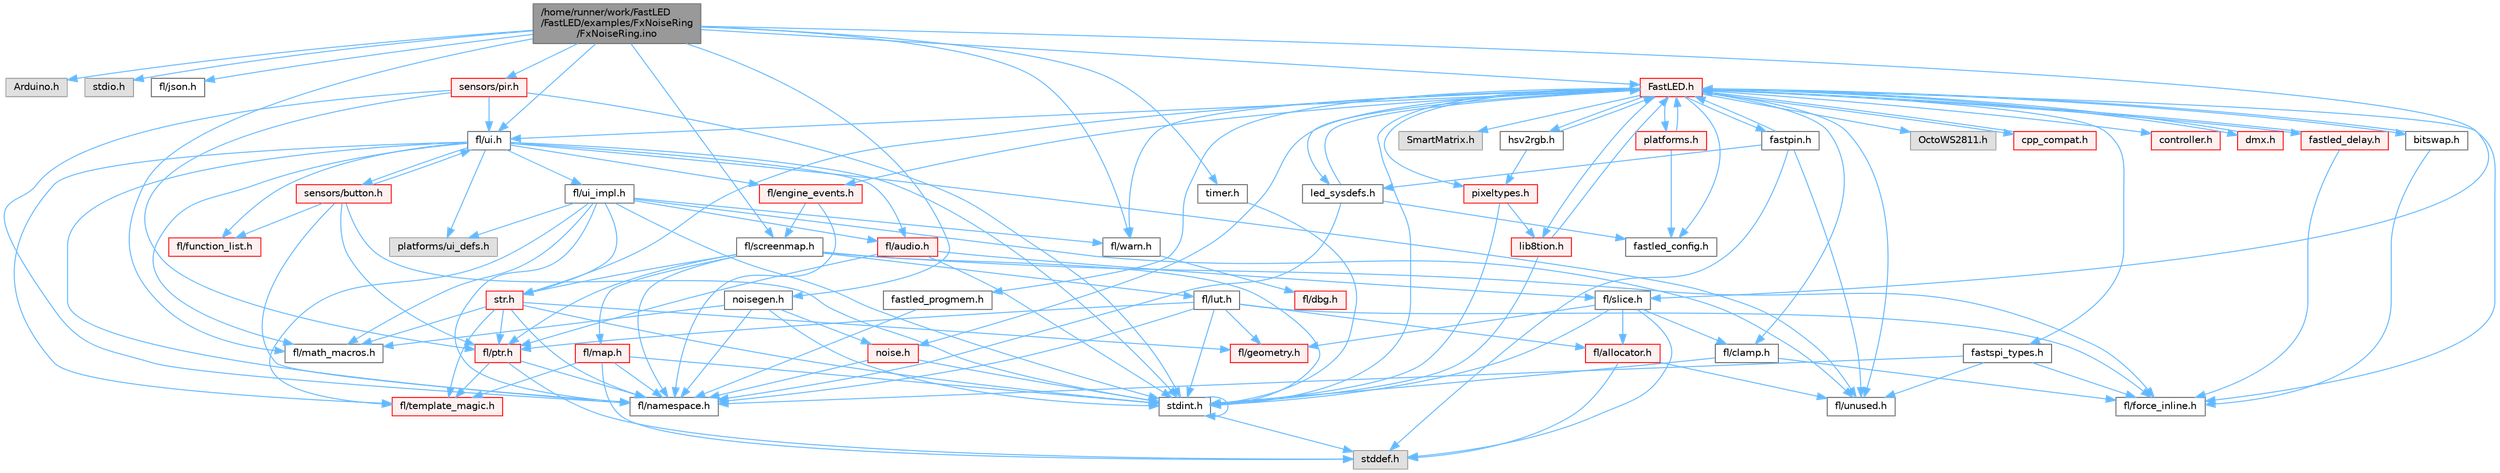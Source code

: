digraph "/home/runner/work/FastLED/FastLED/examples/FxNoiseRing/FxNoiseRing.ino"
{
 // INTERACTIVE_SVG=YES
 // LATEX_PDF_SIZE
  bgcolor="transparent";
  edge [fontname=Helvetica,fontsize=10,labelfontname=Helvetica,labelfontsize=10];
  node [fontname=Helvetica,fontsize=10,shape=box,height=0.2,width=0.4];
  Node1 [id="Node000001",label="/home/runner/work/FastLED\l/FastLED/examples/FxNoiseRing\l/FxNoiseRing.ino",height=0.2,width=0.4,color="gray40", fillcolor="grey60", style="filled", fontcolor="black",tooltip=" "];
  Node1 -> Node2 [id="edge1_Node000001_Node000002",color="steelblue1",style="solid",tooltip=" "];
  Node2 [id="Node000002",label="Arduino.h",height=0.2,width=0.4,color="grey60", fillcolor="#E0E0E0", style="filled",tooltip=" "];
  Node1 -> Node3 [id="edge2_Node000001_Node000003",color="steelblue1",style="solid",tooltip=" "];
  Node3 [id="Node000003",label="stdio.h",height=0.2,width=0.4,color="grey60", fillcolor="#E0E0E0", style="filled",tooltip=" "];
  Node1 -> Node4 [id="edge3_Node000001_Node000004",color="steelblue1",style="solid",tooltip=" "];
  Node4 [id="Node000004",label="fl/json.h",height=0.2,width=0.4,color="grey40", fillcolor="white", style="filled",URL="$d7/d91/fl_2json_8h.html",tooltip=" "];
  Node1 -> Node5 [id="edge4_Node000001_Node000005",color="steelblue1",style="solid",tooltip=" "];
  Node5 [id="Node000005",label="fl/math_macros.h",height=0.2,width=0.4,color="grey40", fillcolor="white", style="filled",URL="$d8/db8/math__macros_8h.html",tooltip=" "];
  Node1 -> Node6 [id="edge5_Node000001_Node000006",color="steelblue1",style="solid",tooltip=" "];
  Node6 [id="Node000006",label="fl/warn.h",height=0.2,width=0.4,color="grey40", fillcolor="white", style="filled",URL="$de/d77/warn_8h.html",tooltip=" "];
  Node6 -> Node7 [id="edge6_Node000006_Node000007",color="steelblue1",style="solid",tooltip=" "];
  Node7 [id="Node000007",label="fl/dbg.h",height=0.2,width=0.4,color="red", fillcolor="#FFF0F0", style="filled",URL="$d6/d01/dbg_8h.html",tooltip=" "];
  Node1 -> Node35 [id="edge7_Node000001_Node000035",color="steelblue1",style="solid",tooltip=" "];
  Node35 [id="Node000035",label="noisegen.h",height=0.2,width=0.4,color="grey40", fillcolor="white", style="filled",URL="$d8/d10/noisegen_8h.html",tooltip="Noise generation classes."];
  Node35 -> Node10 [id="edge8_Node000035_Node000010",color="steelblue1",style="solid",tooltip=" "];
  Node10 [id="Node000010",label="stdint.h",height=0.2,width=0.4,color="grey40", fillcolor="white", style="filled",URL="$df/dd8/stdint_8h.html",tooltip=" "];
  Node10 -> Node11 [id="edge9_Node000010_Node000011",color="steelblue1",style="solid",tooltip=" "];
  Node11 [id="Node000011",label="stddef.h",height=0.2,width=0.4,color="grey60", fillcolor="#E0E0E0", style="filled",tooltip=" "];
  Node10 -> Node10 [id="edge10_Node000010_Node000010",color="steelblue1",style="solid",tooltip=" "];
  Node35 -> Node36 [id="edge11_Node000035_Node000036",color="steelblue1",style="solid",tooltip=" "];
  Node36 [id="Node000036",label="noise.h",height=0.2,width=0.4,color="red", fillcolor="#FFF0F0", style="filled",URL="$d1/d31/noise_8h.html",tooltip="Functions to generate and fill arrays with noise."];
  Node36 -> Node10 [id="edge12_Node000036_Node000010",color="steelblue1",style="solid",tooltip=" "];
  Node36 -> Node13 [id="edge13_Node000036_Node000013",color="steelblue1",style="solid",tooltip=" "];
  Node13 [id="Node000013",label="fl/namespace.h",height=0.2,width=0.4,color="grey40", fillcolor="white", style="filled",URL="$df/d2a/namespace_8h.html",tooltip="Implements the FastLED namespace macros."];
  Node35 -> Node5 [id="edge14_Node000035_Node000005",color="steelblue1",style="solid",tooltip=" "];
  Node35 -> Node13 [id="edge15_Node000035_Node000013",color="steelblue1",style="solid",tooltip=" "];
  Node1 -> Node38 [id="edge16_Node000001_Node000038",color="steelblue1",style="solid",tooltip=" "];
  Node38 [id="Node000038",label="fl/screenmap.h",height=0.2,width=0.4,color="grey40", fillcolor="white", style="filled",URL="$d7/d97/screenmap_8h.html",tooltip=" "];
  Node38 -> Node10 [id="edge17_Node000038_Node000010",color="steelblue1",style="solid",tooltip=" "];
  Node38 -> Node16 [id="edge18_Node000038_Node000016",color="steelblue1",style="solid",tooltip=" "];
  Node16 [id="Node000016",label="fl/force_inline.h",height=0.2,width=0.4,color="grey40", fillcolor="white", style="filled",URL="$d4/d64/force__inline_8h.html",tooltip=" "];
  Node38 -> Node39 [id="edge19_Node000038_Node000039",color="steelblue1",style="solid",tooltip=" "];
  Node39 [id="Node000039",label="fl/lut.h",height=0.2,width=0.4,color="grey40", fillcolor="white", style="filled",URL="$db/d54/lut_8h.html",tooltip=" "];
  Node39 -> Node27 [id="edge20_Node000039_Node000027",color="steelblue1",style="solid",tooltip=" "];
  Node27 [id="Node000027",label="fl/allocator.h",height=0.2,width=0.4,color="red", fillcolor="#FFF0F0", style="filled",URL="$da/da9/allocator_8h.html",tooltip=" "];
  Node27 -> Node11 [id="edge21_Node000027_Node000011",color="steelblue1",style="solid",tooltip=" "];
  Node27 -> Node30 [id="edge22_Node000027_Node000030",color="steelblue1",style="solid",tooltip=" "];
  Node30 [id="Node000030",label="fl/unused.h",height=0.2,width=0.4,color="grey40", fillcolor="white", style="filled",URL="$d8/d4b/unused_8h.html",tooltip=" "];
  Node39 -> Node16 [id="edge23_Node000039_Node000016",color="steelblue1",style="solid",tooltip=" "];
  Node39 -> Node25 [id="edge24_Node000039_Node000025",color="steelblue1",style="solid",tooltip=" "];
  Node25 [id="Node000025",label="fl/ptr.h",height=0.2,width=0.4,color="red", fillcolor="#FFF0F0", style="filled",URL="$dd/d98/ptr_8h.html",tooltip=" "];
  Node25 -> Node11 [id="edge25_Node000025_Node000011",color="steelblue1",style="solid",tooltip=" "];
  Node25 -> Node13 [id="edge26_Node000025_Node000013",color="steelblue1",style="solid",tooltip=" "];
  Node25 -> Node17 [id="edge27_Node000025_Node000017",color="steelblue1",style="solid",tooltip=" "];
  Node17 [id="Node000017",label="fl/template_magic.h",height=0.2,width=0.4,color="red", fillcolor="#FFF0F0", style="filled",URL="$d8/d0c/template__magic_8h.html",tooltip=" "];
  Node39 -> Node10 [id="edge28_Node000039_Node000010",color="steelblue1",style="solid",tooltip=" "];
  Node39 -> Node21 [id="edge29_Node000039_Node000021",color="steelblue1",style="solid",tooltip=" "];
  Node21 [id="Node000021",label="fl/geometry.h",height=0.2,width=0.4,color="red", fillcolor="#FFF0F0", style="filled",URL="$d4/d67/geometry_8h.html",tooltip=" "];
  Node39 -> Node13 [id="edge30_Node000039_Node000013",color="steelblue1",style="solid",tooltip=" "];
  Node38 -> Node25 [id="edge31_Node000038_Node000025",color="steelblue1",style="solid",tooltip=" "];
  Node38 -> Node40 [id="edge32_Node000038_Node000040",color="steelblue1",style="solid",tooltip=" "];
  Node40 [id="Node000040",label="fl/map.h",height=0.2,width=0.4,color="red", fillcolor="#FFF0F0", style="filled",URL="$dc/db7/map_8h.html",tooltip=" "];
  Node40 -> Node11 [id="edge33_Node000040_Node000011",color="steelblue1",style="solid",tooltip=" "];
  Node40 -> Node10 [id="edge34_Node000040_Node000010",color="steelblue1",style="solid",tooltip=" "];
  Node40 -> Node13 [id="edge35_Node000040_Node000013",color="steelblue1",style="solid",tooltip=" "];
  Node40 -> Node17 [id="edge36_Node000040_Node000017",color="steelblue1",style="solid",tooltip=" "];
  Node38 -> Node13 [id="edge37_Node000038_Node000013",color="steelblue1",style="solid",tooltip=" "];
  Node38 -> Node19 [id="edge38_Node000038_Node000019",color="steelblue1",style="solid",tooltip=" "];
  Node19 [id="Node000019",label="str.h",height=0.2,width=0.4,color="red", fillcolor="#FFF0F0", style="filled",URL="$d1/d93/str_8h.html",tooltip=" "];
  Node19 -> Node10 [id="edge39_Node000019_Node000010",color="steelblue1",style="solid",tooltip=" "];
  Node19 -> Node21 [id="edge40_Node000019_Node000021",color="steelblue1",style="solid",tooltip=" "];
  Node19 -> Node5 [id="edge41_Node000019_Node000005",color="steelblue1",style="solid",tooltip=" "];
  Node19 -> Node13 [id="edge42_Node000019_Node000013",color="steelblue1",style="solid",tooltip=" "];
  Node19 -> Node25 [id="edge43_Node000019_Node000025",color="steelblue1",style="solid",tooltip=" "];
  Node19 -> Node17 [id="edge44_Node000019_Node000017",color="steelblue1",style="solid",tooltip=" "];
  Node1 -> Node44 [id="edge45_Node000001_Node000044",color="steelblue1",style="solid",tooltip=" "];
  Node44 [id="Node000044",label="fl/slice.h",height=0.2,width=0.4,color="grey40", fillcolor="white", style="filled",URL="$d0/d48/slice_8h.html",tooltip=" "];
  Node44 -> Node11 [id="edge46_Node000044_Node000011",color="steelblue1",style="solid",tooltip=" "];
  Node44 -> Node10 [id="edge47_Node000044_Node000010",color="steelblue1",style="solid",tooltip=" "];
  Node44 -> Node23 [id="edge48_Node000044_Node000023",color="steelblue1",style="solid",tooltip=" "];
  Node23 [id="Node000023",label="fl/clamp.h",height=0.2,width=0.4,color="grey40", fillcolor="white", style="filled",URL="$d6/dd3/clamp_8h.html",tooltip=" "];
  Node23 -> Node10 [id="edge49_Node000023_Node000010",color="steelblue1",style="solid",tooltip=" "];
  Node23 -> Node16 [id="edge50_Node000023_Node000016",color="steelblue1",style="solid",tooltip=" "];
  Node44 -> Node21 [id="edge51_Node000044_Node000021",color="steelblue1",style="solid",tooltip=" "];
  Node44 -> Node27 [id="edge52_Node000044_Node000027",color="steelblue1",style="solid",tooltip=" "];
  Node1 -> Node45 [id="edge53_Node000001_Node000045",color="steelblue1",style="solid",tooltip=" "];
  Node45 [id="Node000045",label="fl/ui.h",height=0.2,width=0.4,color="grey40", fillcolor="white", style="filled",URL="$d9/d3b/ui_8h.html",tooltip=" "];
  Node45 -> Node10 [id="edge54_Node000045_Node000010",color="steelblue1",style="solid",tooltip=" "];
  Node45 -> Node46 [id="edge55_Node000045_Node000046",color="steelblue1",style="solid",tooltip=" "];
  Node46 [id="Node000046",label="fl/audio.h",height=0.2,width=0.4,color="red", fillcolor="#FFF0F0", style="filled",URL="$da/d09/audio_8h.html",tooltip=" "];
  Node46 -> Node25 [id="edge56_Node000046_Node000025",color="steelblue1",style="solid",tooltip=" "];
  Node46 -> Node44 [id="edge57_Node000046_Node000044",color="steelblue1",style="solid",tooltip=" "];
  Node46 -> Node10 [id="edge58_Node000046_Node000010",color="steelblue1",style="solid",tooltip=" "];
  Node45 -> Node48 [id="edge59_Node000045_Node000048",color="steelblue1",style="solid",tooltip=" "];
  Node48 [id="Node000048",label="fl/engine_events.h",height=0.2,width=0.4,color="red", fillcolor="#FFF0F0", style="filled",URL="$db/dc0/engine__events_8h.html",tooltip=" "];
  Node48 -> Node13 [id="edge60_Node000048_Node000013",color="steelblue1",style="solid",tooltip=" "];
  Node48 -> Node38 [id="edge61_Node000048_Node000038",color="steelblue1",style="solid",tooltip=" "];
  Node45 -> Node52 [id="edge62_Node000045_Node000052",color="steelblue1",style="solid",tooltip=" "];
  Node52 [id="Node000052",label="fl/function_list.h",height=0.2,width=0.4,color="red", fillcolor="#FFF0F0", style="filled",URL="$d0/d64/function__list_8h.html",tooltip=" "];
  Node45 -> Node5 [id="edge63_Node000045_Node000005",color="steelblue1",style="solid",tooltip=" "];
  Node45 -> Node13 [id="edge64_Node000045_Node000013",color="steelblue1",style="solid",tooltip=" "];
  Node45 -> Node17 [id="edge65_Node000045_Node000017",color="steelblue1",style="solid",tooltip=" "];
  Node45 -> Node54 [id="edge66_Node000045_Node000054",color="steelblue1",style="solid",tooltip=" "];
  Node54 [id="Node000054",label="fl/ui_impl.h",height=0.2,width=0.4,color="grey40", fillcolor="white", style="filled",URL="$d6/dc0/ui__impl_8h.html",tooltip=" "];
  Node54 -> Node10 [id="edge67_Node000054_Node000010",color="steelblue1",style="solid",tooltip=" "];
  Node54 -> Node46 [id="edge68_Node000054_Node000046",color="steelblue1",style="solid",tooltip=" "];
  Node54 -> Node5 [id="edge69_Node000054_Node000005",color="steelblue1",style="solid",tooltip=" "];
  Node54 -> Node13 [id="edge70_Node000054_Node000013",color="steelblue1",style="solid",tooltip=" "];
  Node54 -> Node19 [id="edge71_Node000054_Node000019",color="steelblue1",style="solid",tooltip=" "];
  Node54 -> Node17 [id="edge72_Node000054_Node000017",color="steelblue1",style="solid",tooltip=" "];
  Node54 -> Node30 [id="edge73_Node000054_Node000030",color="steelblue1",style="solid",tooltip=" "];
  Node54 -> Node6 [id="edge74_Node000054_Node000006",color="steelblue1",style="solid",tooltip=" "];
  Node54 -> Node55 [id="edge75_Node000054_Node000055",color="steelblue1",style="solid",tooltip=" "];
  Node55 [id="Node000055",label="platforms/ui_defs.h",height=0.2,width=0.4,color="grey60", fillcolor="#E0E0E0", style="filled",tooltip=" "];
  Node45 -> Node30 [id="edge76_Node000045_Node000030",color="steelblue1",style="solid",tooltip=" "];
  Node45 -> Node55 [id="edge77_Node000045_Node000055",color="steelblue1",style="solid",tooltip=" "];
  Node45 -> Node56 [id="edge78_Node000045_Node000056",color="steelblue1",style="solid",tooltip=" "];
  Node56 [id="Node000056",label="sensors/button.h",height=0.2,width=0.4,color="red", fillcolor="#FFF0F0", style="filled",URL="$d7/d0e/button_8h.html",tooltip=" "];
  Node56 -> Node10 [id="edge79_Node000056_Node000010",color="steelblue1",style="solid",tooltip=" "];
  Node56 -> Node52 [id="edge80_Node000056_Node000052",color="steelblue1",style="solid",tooltip=" "];
  Node56 -> Node13 [id="edge81_Node000056_Node000013",color="steelblue1",style="solid",tooltip=" "];
  Node56 -> Node25 [id="edge82_Node000056_Node000025",color="steelblue1",style="solid",tooltip=" "];
  Node56 -> Node45 [id="edge83_Node000056_Node000045",color="steelblue1",style="solid",tooltip=" "];
  Node1 -> Node58 [id="edge84_Node000001_Node000058",color="steelblue1",style="solid",tooltip=" "];
  Node58 [id="Node000058",label="FastLED.h",height=0.2,width=0.4,color="red", fillcolor="#FFF0F0", style="filled",URL="$db/d97/_fast_l_e_d_8h.html",tooltip="central include file for FastLED, defines the CFastLED class/object"];
  Node58 -> Node10 [id="edge85_Node000058_Node000010",color="steelblue1",style="solid",tooltip=" "];
  Node58 -> Node59 [id="edge86_Node000058_Node000059",color="steelblue1",style="solid",tooltip=" "];
  Node59 [id="Node000059",label="SmartMatrix.h",height=0.2,width=0.4,color="grey60", fillcolor="#E0E0E0", style="filled",tooltip=" "];
  Node58 -> Node60 [id="edge87_Node000058_Node000060",color="steelblue1",style="solid",tooltip=" "];
  Node60 [id="Node000060",label="OctoWS2811.h",height=0.2,width=0.4,color="grey60", fillcolor="#E0E0E0", style="filled",tooltip=" "];
  Node58 -> Node16 [id="edge88_Node000058_Node000016",color="steelblue1",style="solid",tooltip=" "];
  Node58 -> Node61 [id="edge89_Node000058_Node000061",color="steelblue1",style="solid",tooltip=" "];
  Node61 [id="Node000061",label="cpp_compat.h",height=0.2,width=0.4,color="red", fillcolor="#FFF0F0", style="filled",URL="$d9/d13/cpp__compat_8h.html",tooltip="Compatibility functions based on C++ version."];
  Node61 -> Node58 [id="edge90_Node000061_Node000058",color="steelblue1",style="solid",tooltip=" "];
  Node58 -> Node63 [id="edge91_Node000058_Node000063",color="steelblue1",style="solid",tooltip=" "];
  Node63 [id="Node000063",label="fastled_config.h",height=0.2,width=0.4,color="grey40", fillcolor="white", style="filled",URL="$d5/d11/fastled__config_8h.html",tooltip="Contains definitions that can be used to configure FastLED at compile time."];
  Node58 -> Node64 [id="edge92_Node000058_Node000064",color="steelblue1",style="solid",tooltip=" "];
  Node64 [id="Node000064",label="led_sysdefs.h",height=0.2,width=0.4,color="grey40", fillcolor="white", style="filled",URL="$d9/d3e/led__sysdefs_8h.html",tooltip="Determines which platform system definitions to include."];
  Node64 -> Node58 [id="edge93_Node000064_Node000058",color="steelblue1",style="solid",tooltip=" "];
  Node64 -> Node63 [id="edge94_Node000064_Node000063",color="steelblue1",style="solid",tooltip=" "];
  Node64 -> Node13 [id="edge95_Node000064_Node000013",color="steelblue1",style="solid",tooltip=" "];
  Node58 -> Node65 [id="edge96_Node000058_Node000065",color="steelblue1",style="solid",tooltip=" "];
  Node65 [id="Node000065",label="fastled_delay.h",height=0.2,width=0.4,color="red", fillcolor="#FFF0F0", style="filled",URL="$d0/da8/fastled__delay_8h.html",tooltip="Utility functions and classes for managing delay cycles."];
  Node65 -> Node58 [id="edge97_Node000065_Node000058",color="steelblue1",style="solid",tooltip=" "];
  Node65 -> Node16 [id="edge98_Node000065_Node000016",color="steelblue1",style="solid",tooltip=" "];
  Node58 -> Node67 [id="edge99_Node000058_Node000067",color="steelblue1",style="solid",tooltip=" "];
  Node67 [id="Node000067",label="bitswap.h",height=0.2,width=0.4,color="grey40", fillcolor="white", style="filled",URL="$de/ded/bitswap_8h.html",tooltip="Functions for doing a rotation of bits/bytes used by parallel output."];
  Node67 -> Node58 [id="edge100_Node000067_Node000058",color="steelblue1",style="solid",tooltip=" "];
  Node67 -> Node16 [id="edge101_Node000067_Node000016",color="steelblue1",style="solid",tooltip=" "];
  Node58 -> Node68 [id="edge102_Node000058_Node000068",color="steelblue1",style="solid",tooltip=" "];
  Node68 [id="Node000068",label="controller.h",height=0.2,width=0.4,color="red", fillcolor="#FFF0F0", style="filled",URL="$d2/dd9/controller_8h.html",tooltip="deprecated: base definitions used by led controllers for writing out led data"];
  Node58 -> Node88 [id="edge103_Node000058_Node000088",color="steelblue1",style="solid",tooltip=" "];
  Node88 [id="Node000088",label="fastpin.h",height=0.2,width=0.4,color="grey40", fillcolor="white", style="filled",URL="$db/d65/fastpin_8h.html",tooltip="Class base definitions for defining fast pin access."];
  Node88 -> Node58 [id="edge104_Node000088_Node000058",color="steelblue1",style="solid",tooltip=" "];
  Node88 -> Node64 [id="edge105_Node000088_Node000064",color="steelblue1",style="solid",tooltip=" "];
  Node88 -> Node11 [id="edge106_Node000088_Node000011",color="steelblue1",style="solid",tooltip=" "];
  Node88 -> Node30 [id="edge107_Node000088_Node000030",color="steelblue1",style="solid",tooltip=" "];
  Node58 -> Node89 [id="edge108_Node000058_Node000089",color="steelblue1",style="solid",tooltip=" "];
  Node89 [id="Node000089",label="fastspi_types.h",height=0.2,width=0.4,color="grey40", fillcolor="white", style="filled",URL="$d2/ddb/fastspi__types_8h.html",tooltip="Data types and constants used by SPI interfaces."];
  Node89 -> Node16 [id="edge109_Node000089_Node000016",color="steelblue1",style="solid",tooltip=" "];
  Node89 -> Node13 [id="edge110_Node000089_Node000013",color="steelblue1",style="solid",tooltip=" "];
  Node89 -> Node30 [id="edge111_Node000089_Node000030",color="steelblue1",style="solid",tooltip=" "];
  Node58 -> Node90 [id="edge112_Node000058_Node000090",color="steelblue1",style="solid",tooltip=" "];
  Node90 [id="Node000090",label="dmx.h",height=0.2,width=0.4,color="red", fillcolor="#FFF0F0", style="filled",URL="$d3/de1/dmx_8h.html",tooltip="Defines the DMX512-based LED controllers."];
  Node90 -> Node58 [id="edge113_Node000090_Node000058",color="steelblue1",style="solid",tooltip=" "];
  Node58 -> Node93 [id="edge114_Node000058_Node000093",color="steelblue1",style="solid",tooltip=" "];
  Node93 [id="Node000093",label="platforms.h",height=0.2,width=0.4,color="red", fillcolor="#FFF0F0", style="filled",URL="$da/dc9/platforms_8h.html",tooltip="Determines which platforms headers to include."];
  Node93 -> Node58 [id="edge115_Node000093_Node000058",color="steelblue1",style="solid",tooltip=" "];
  Node93 -> Node63 [id="edge116_Node000093_Node000063",color="steelblue1",style="solid",tooltip=" "];
  Node58 -> Node95 [id="edge117_Node000058_Node000095",color="steelblue1",style="solid",tooltip=" "];
  Node95 [id="Node000095",label="fastled_progmem.h",height=0.2,width=0.4,color="grey40", fillcolor="white", style="filled",URL="$df/dab/fastled__progmem_8h.html",tooltip="Wrapper definitions to allow seamless use of PROGMEM in environments that have it."];
  Node95 -> Node13 [id="edge118_Node000095_Node000013",color="steelblue1",style="solid",tooltip=" "];
  Node58 -> Node71 [id="edge119_Node000058_Node000071",color="steelblue1",style="solid",tooltip=" "];
  Node71 [id="Node000071",label="lib8tion.h",height=0.2,width=0.4,color="red", fillcolor="#FFF0F0", style="filled",URL="$df/da5/lib8tion_8h.html",tooltip="Fast, efficient 8-bit math functions specifically designed for high-performance LED programming."];
  Node71 -> Node58 [id="edge120_Node000071_Node000058",color="steelblue1",style="solid",tooltip=" "];
  Node71 -> Node10 [id="edge121_Node000071_Node000010",color="steelblue1",style="solid",tooltip=" "];
  Node58 -> Node70 [id="edge122_Node000058_Node000070",color="steelblue1",style="solid",tooltip=" "];
  Node70 [id="Node000070",label="pixeltypes.h",height=0.2,width=0.4,color="red", fillcolor="#FFF0F0", style="filled",URL="$d2/dba/pixeltypes_8h.html",tooltip="Includes defintions for RGB and HSV pixels."];
  Node70 -> Node10 [id="edge123_Node000070_Node000010",color="steelblue1",style="solid",tooltip=" "];
  Node70 -> Node71 [id="edge124_Node000070_Node000071",color="steelblue1",style="solid",tooltip=" "];
  Node58 -> Node96 [id="edge125_Node000058_Node000096",color="steelblue1",style="solid",tooltip=" "];
  Node96 [id="Node000096",label="hsv2rgb.h",height=0.2,width=0.4,color="grey40", fillcolor="white", style="filled",URL="$de/d9a/hsv2rgb_8h.html",tooltip="Functions to convert from the HSV colorspace to the RGB colorspace."];
  Node96 -> Node58 [id="edge126_Node000096_Node000058",color="steelblue1",style="solid",tooltip=" "];
  Node96 -> Node70 [id="edge127_Node000096_Node000070",color="steelblue1",style="solid",tooltip=" "];
  Node58 -> Node36 [id="edge128_Node000058_Node000036",color="steelblue1",style="solid",tooltip=" "];
  Node58 -> Node48 [id="edge129_Node000058_Node000048",color="steelblue1",style="solid",tooltip=" "];
  Node58 -> Node19 [id="edge130_Node000058_Node000019",color="steelblue1",style="solid",tooltip=" "];
  Node58 -> Node23 [id="edge131_Node000058_Node000023",color="steelblue1",style="solid",tooltip=" "];
  Node58 -> Node6 [id="edge132_Node000058_Node000006",color="steelblue1",style="solid",tooltip=" "];
  Node58 -> Node30 [id="edge133_Node000058_Node000030",color="steelblue1",style="solid",tooltip=" "];
  Node58 -> Node45 [id="edge134_Node000058_Node000045",color="steelblue1",style="solid",tooltip=" "];
  Node1 -> Node111 [id="edge135_Node000001_Node000111",color="steelblue1",style="solid",tooltip=" "];
  Node111 [id="Node000111",label="sensors/pir.h",height=0.2,width=0.4,color="red", fillcolor="#FFF0F0", style="filled",URL="$d9/dd3/pir_8h.html",tooltip=" "];
  Node111 -> Node10 [id="edge136_Node000111_Node000010",color="steelblue1",style="solid",tooltip=" "];
  Node111 -> Node25 [id="edge137_Node000111_Node000025",color="steelblue1",style="solid",tooltip=" "];
  Node111 -> Node45 [id="edge138_Node000111_Node000045",color="steelblue1",style="solid",tooltip=" "];
  Node111 -> Node13 [id="edge139_Node000111_Node000013",color="steelblue1",style="solid",tooltip=" "];
  Node1 -> Node113 [id="edge140_Node000001_Node000113",color="steelblue1",style="solid",tooltip=" "];
  Node113 [id="Node000113",label="timer.h",height=0.2,width=0.4,color="grey40", fillcolor="white", style="filled",URL="$d5/dd0/timer_8h.html",tooltip=" "];
  Node113 -> Node10 [id="edge141_Node000113_Node000010",color="steelblue1",style="solid",tooltip=" "];
}
